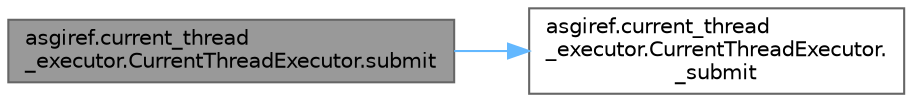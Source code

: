 digraph "asgiref.current_thread_executor.CurrentThreadExecutor.submit"
{
 // LATEX_PDF_SIZE
  bgcolor="transparent";
  edge [fontname=Helvetica,fontsize=10,labelfontname=Helvetica,labelfontsize=10];
  node [fontname=Helvetica,fontsize=10,shape=box,height=0.2,width=0.4];
  rankdir="LR";
  Node1 [id="Node000001",label="asgiref.current_thread\l_executor.CurrentThreadExecutor.submit",height=0.2,width=0.4,color="gray40", fillcolor="grey60", style="filled", fontcolor="black",tooltip=" "];
  Node1 -> Node2 [id="edge1_Node000001_Node000002",color="steelblue1",style="solid",tooltip=" "];
  Node2 [id="Node000002",label="asgiref.current_thread\l_executor.CurrentThreadExecutor.\l_submit",height=0.2,width=0.4,color="grey40", fillcolor="white", style="filled",URL="$classasgiref_1_1current__thread__executor_1_1_current_thread_executor.html#a7730dccb2bc590c67673895fe996d741",tooltip=" "];
}

